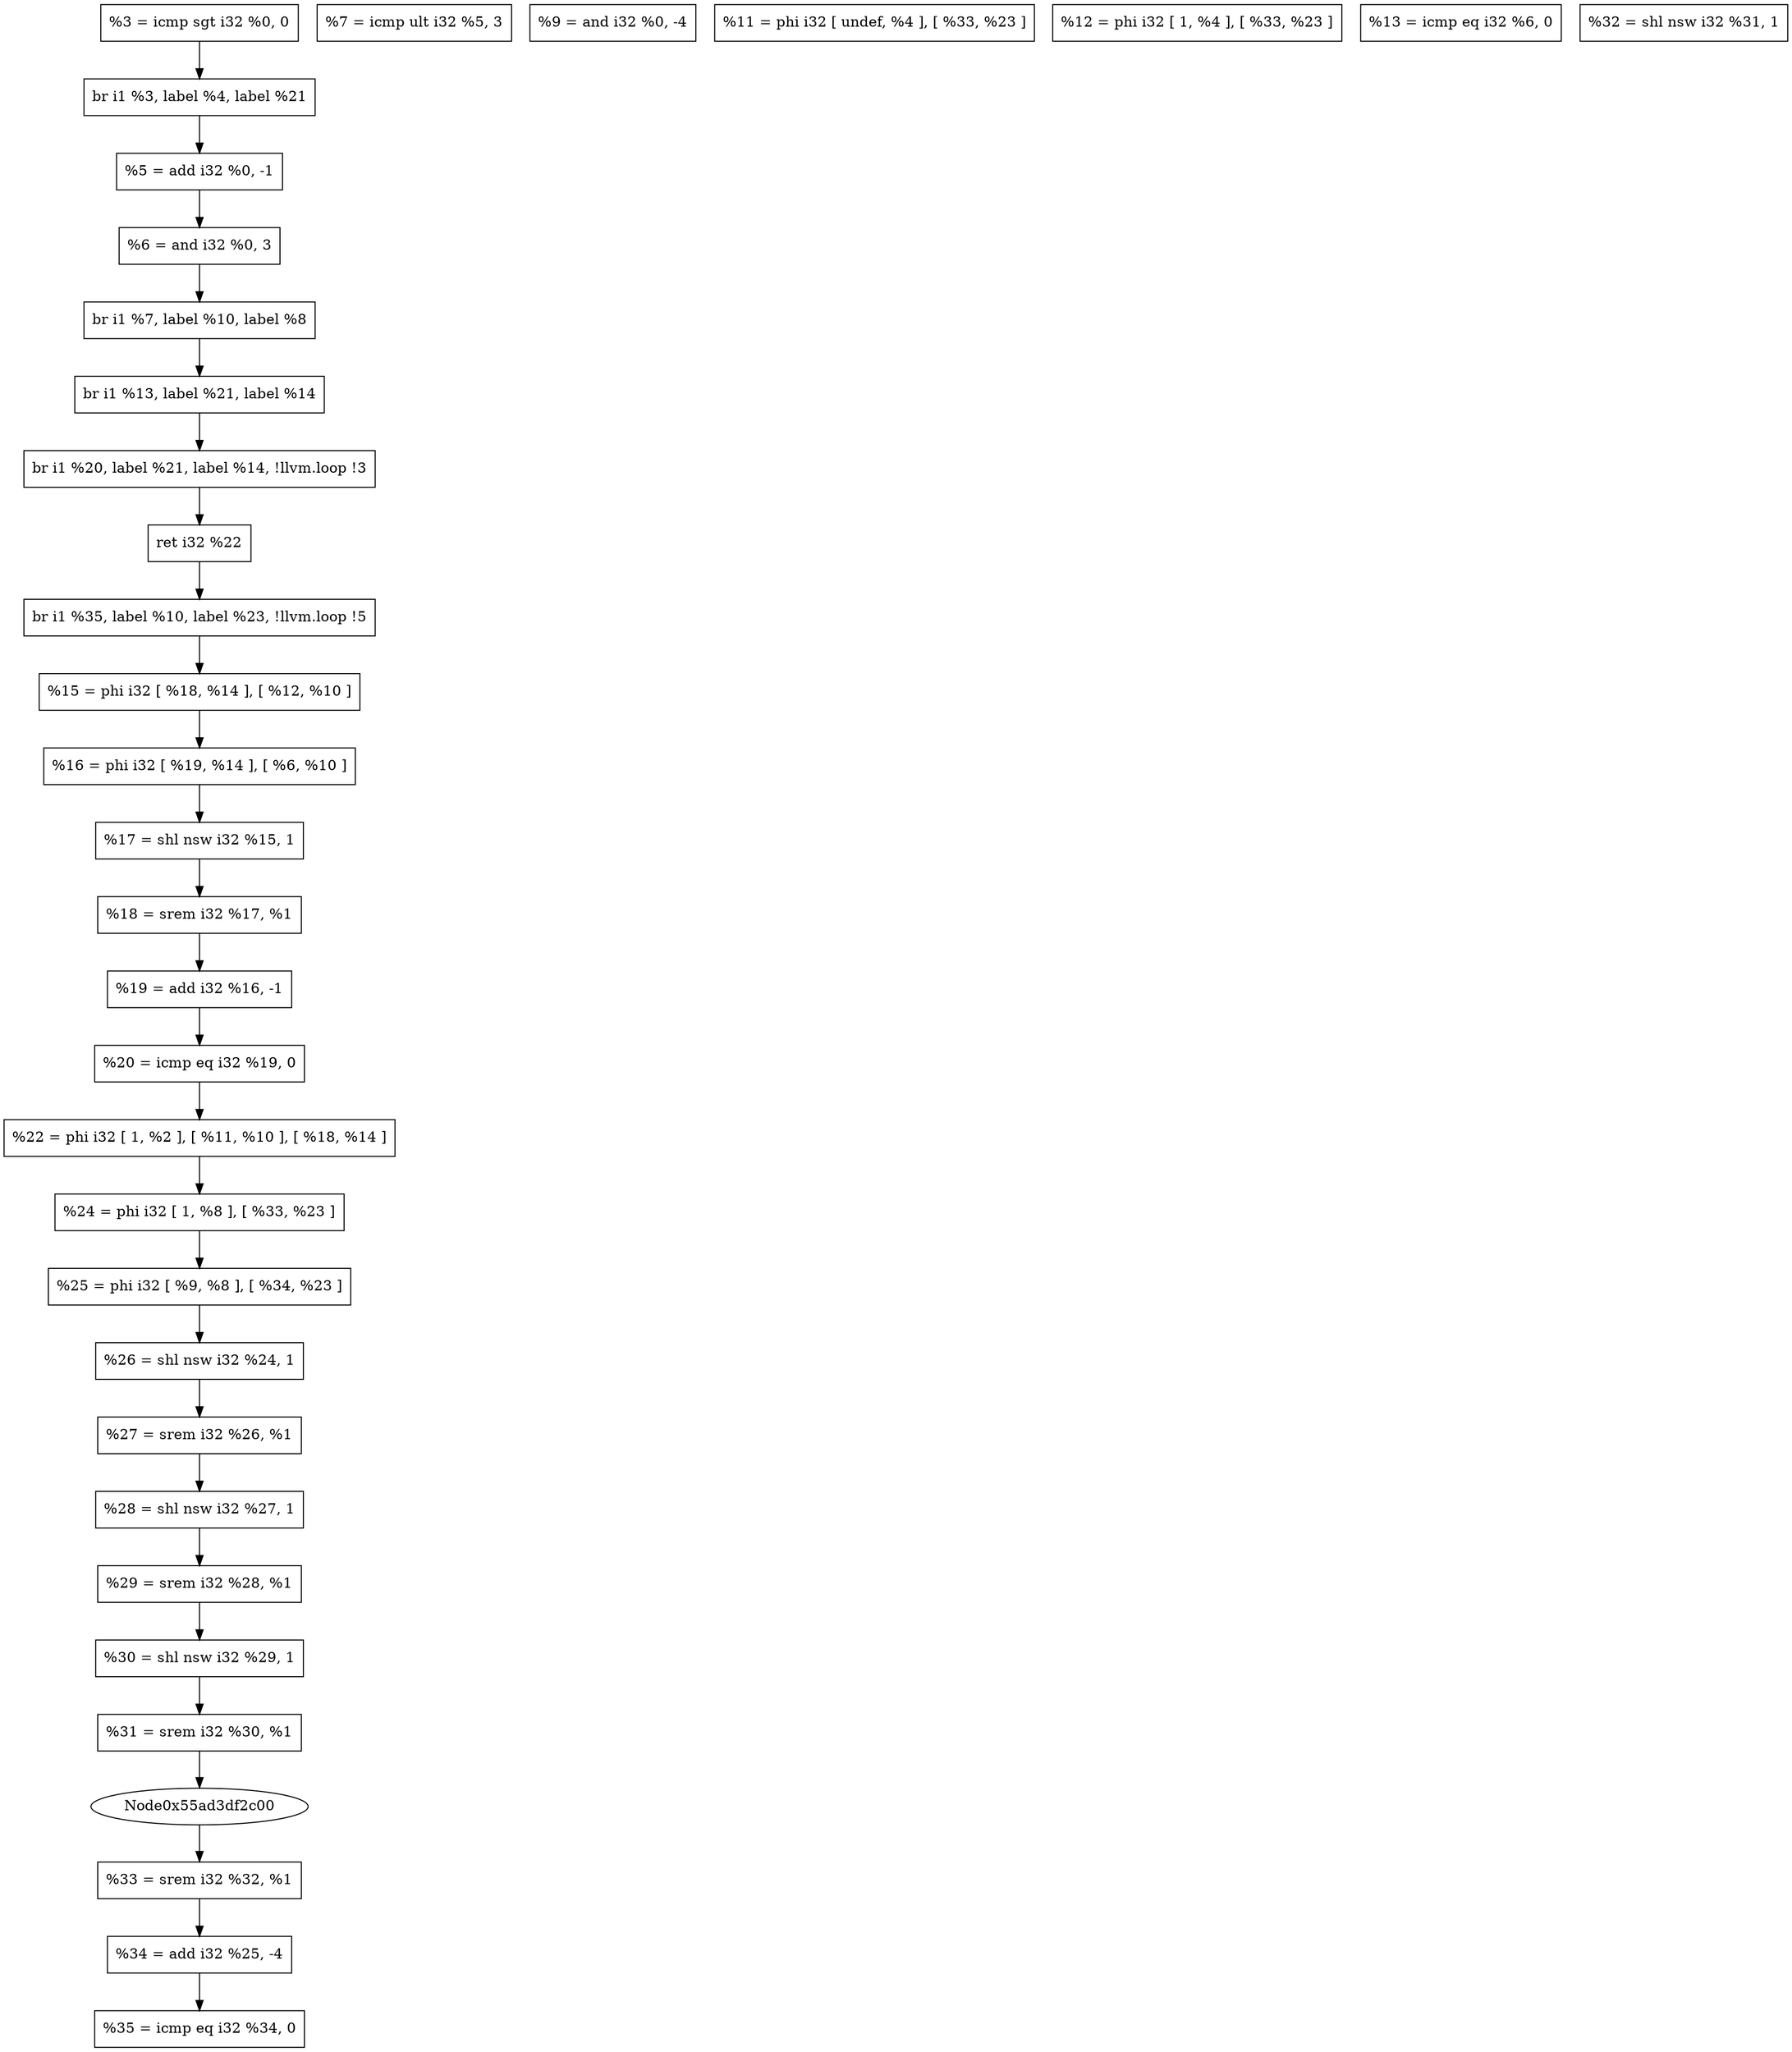 digraph "DFG for'mod' function" {
 Node0x55ad3df2a950[shape=record, label="  %3 = icmp sgt i32 %0, 0"];
 Node0x55ad3df2aa30[shape=record, label="  %5 = add i32 %0, -1"];
 Node0x55ad3df2ab50[shape=record, label="  %6 = and i32 %0, 3"];
 Node0x55ad3df2ac50[shape=record, label="  %7 = icmp ult i32 %5, 3"];
 Node0x55ad3df2ad20[shape=record, label="  %9 = and i32 %0, -4"];
 Node0x55ad3df2ae10[shape=record, label="  %11 = phi i32 [ undef, %4 ], [ %33, %23 ]"];
 Node0x55ad3df2af00[shape=record, label="  %12 = phi i32 [ 1, %4 ], [ %33, %23 ]"];
 Node0x55ad3df2b000[shape=record, label="  %13 = icmp eq i32 %6, 0"];
 Node0x55ad3df2b100[shape=record, label="  %15 = phi i32 [ %18, %14 ], [ %12, %10 ]"];
 Node0x55ad3df2b200[shape=record, label="  %16 = phi i32 [ %19, %14 ], [ %6, %10 ]"];
 Node0x55ad3df2b300[shape=record, label="  %17 = shl nsw i32 %15, 1"];
 Node0x55ad3df2b400[shape=record, label="  %18 = srem i32 %17, %1"];
 Node0x55ad3df2b500[shape=record, label="  %19 = add i32 %16, -1"];
 Node0x55ad3df2b600[shape=record, label="  %20 = icmp eq i32 %19, 0"];
 Node0x55ad3df2b700[shape=record, label="  %22 = phi i32 [ 1, %2 ], [ %11, %10 ], [ %18, %14 ]"];
 Node0x55ad3df2b800[shape=record, label="  %24 = phi i32 [ 1, %8 ], [ %33, %23 ]"];
 Node0x55ad3df2b900[shape=record, label="  %25 = phi i32 [ %9, %8 ], [ %34, %23 ]"];
 Node0x55ad3df2ba00[shape=record, label="  %26 = shl nsw i32 %24, 1"];
 Node0x55ad3df2bb00[shape=record, label="  %27 = srem i32 %26, %1"];
 Node0x55ad3df2bc00[shape=record, label="  %28 = shl nsw i32 %27, 1"];
 Node0x55ad3df2bd00[shape=record, label="  %29 = srem i32 %28, %1"];
 Node0x55ad3df2be00[shape=record, label="  %30 = shl nsw i32 %29, 1"];
 Node0x55ad3df2bf00[shape=record, label="  %31 = srem i32 %30, %1"];
 Node0x55ad3df2c000[shape=record, label="  %32 = shl nsw i32 %31, 1"];
 Node0x55ad3df2c100[shape=record, label="  %33 = srem i32 %32, %1"];
 Node0x55ad3df2c200[shape=record, label="  %34 = add i32 %25, -4"];
 Node0x55ad3df2c300[shape=record, label="  %35 = icmp eq i32 %34, 0"];
 Node0x55ad3df2c400[shape=record, label="  ret i32 %22"];
 Node0x55ad3df2c500[shape=record, label="  br i1 %3, label %4, label %21"];
 Node0x55ad3df2c600[shape=record, label="  br i1 %7, label %10, label %8"];
 Node0x55ad3df2c700[shape=record, label="  br i1 %13, label %21, label %14"];
 Node0x55ad3df2c800[shape=record, label="  br i1 %20, label %21, label %14, !llvm.loop !3"];
 Node0x55ad3df2c900[shape=record, label="  br i1 %35, label %10, label %23, !llvm.loop !5"];

 Node0x55ad3df2a950 -> Node0x55ad3df2c500
 Node0x55ad3df2c500 -> Node0x55ad3df2aa30
 Node0x55ad3df2aa30 -> Node0x55ad3df2ab50
 Node0x55ad3df2ab50 -> Node0x55ad3df2c600
 Node0x55ad3df2c600 -> Node0x55ad3df2c700
 Node0x55ad3df2c700 -> Node0x55ad3df2c800
 Node0x55ad3df2c800 -> Node0x55ad3df2c400
 Node0x55ad3df2c400 -> Node0x55ad3df2c900
 Node0x55ad3df2c900 -> Node0x55ad3df2b100
 Node0x55ad3df2b100 -> Node0x55ad3df2b200
 Node0x55ad3df2b200 -> Node0x55ad3df2b300
 Node0x55ad3df2b300 -> Node0x55ad3df2b400
 Node0x55ad3df2b400 -> Node0x55ad3df2b500
 Node0x55ad3df2b500 -> Node0x55ad3df2b600
 Node0x55ad3df2b600 -> Node0x55ad3df2b700
 Node0x55ad3df2b700 -> Node0x55ad3df2b800
 Node0x55ad3df2b800 -> Node0x55ad3df2b900
 Node0x55ad3df2b900 -> Node0x55ad3df2ba00
 Node0x55ad3df2ba00 -> Node0x55ad3df2bb00
 Node0x55ad3df2bb00 -> Node0x55ad3df2bc00
 Node0x55ad3df2bc00 -> Node0x55ad3df2bd00
 Node0x55ad3df2bd00 -> Node0x55ad3df2be00
 Node0x55ad3df2be00 -> Node0x55ad3df2bf00
 Node0x55ad3df2bf00 -> Node0x55ad3df2c00
 Node0x55ad3df2c00 -> Node0x55ad3df2c100
 Node0x55ad3df2c100 -> Node0x55ad3df2c200
 Node0x55ad3df2c200 -> Node0x55ad3df2c300
}